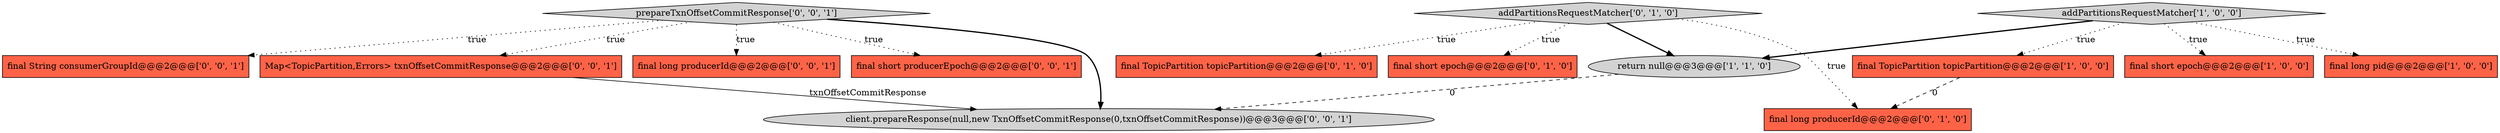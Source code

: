 digraph {
14 [style = filled, label = "final short producerEpoch@@@2@@@['0', '0', '1']", fillcolor = tomato, shape = box image = "AAA0AAABBB3BBB"];
4 [style = filled, label = "final TopicPartition topicPartition@@@2@@@['1', '0', '0']", fillcolor = tomato, shape = box image = "AAA1AAABBB1BBB"];
9 [style = filled, label = "final String consumerGroupId@@@2@@@['0', '0', '1']", fillcolor = tomato, shape = box image = "AAA0AAABBB3BBB"];
5 [style = filled, label = "final TopicPartition topicPartition@@@2@@@['0', '1', '0']", fillcolor = tomato, shape = box image = "AAA0AAABBB2BBB"];
7 [style = filled, label = "final long producerId@@@2@@@['0', '1', '0']", fillcolor = tomato, shape = box image = "AAA1AAABBB2BBB"];
8 [style = filled, label = "addPartitionsRequestMatcher['0', '1', '0']", fillcolor = lightgray, shape = diamond image = "AAA0AAABBB2BBB"];
10 [style = filled, label = "Map<TopicPartition,Errors> txnOffsetCommitResponse@@@2@@@['0', '0', '1']", fillcolor = tomato, shape = box image = "AAA0AAABBB3BBB"];
11 [style = filled, label = "prepareTxnOffsetCommitResponse['0', '0', '1']", fillcolor = lightgray, shape = diamond image = "AAA0AAABBB3BBB"];
12 [style = filled, label = "final long producerId@@@2@@@['0', '0', '1']", fillcolor = tomato, shape = box image = "AAA0AAABBB3BBB"];
2 [style = filled, label = "addPartitionsRequestMatcher['1', '0', '0']", fillcolor = lightgray, shape = diamond image = "AAA0AAABBB1BBB"];
13 [style = filled, label = "client.prepareResponse(null,new TxnOffsetCommitResponse(0,txnOffsetCommitResponse))@@@3@@@['0', '0', '1']", fillcolor = lightgray, shape = ellipse image = "AAA0AAABBB3BBB"];
3 [style = filled, label = "final short epoch@@@2@@@['1', '0', '0']", fillcolor = tomato, shape = box image = "AAA0AAABBB1BBB"];
0 [style = filled, label = "return null@@@3@@@['1', '1', '0']", fillcolor = lightgray, shape = ellipse image = "AAA0AAABBB1BBB"];
1 [style = filled, label = "final long pid@@@2@@@['1', '0', '0']", fillcolor = tomato, shape = box image = "AAA0AAABBB1BBB"];
6 [style = filled, label = "final short epoch@@@2@@@['0', '1', '0']", fillcolor = tomato, shape = box image = "AAA0AAABBB2BBB"];
2->3 [style = dotted, label="true"];
8->0 [style = bold, label=""];
8->7 [style = dotted, label="true"];
11->9 [style = dotted, label="true"];
2->0 [style = bold, label=""];
10->13 [style = solid, label="txnOffsetCommitResponse"];
8->6 [style = dotted, label="true"];
8->5 [style = dotted, label="true"];
2->1 [style = dotted, label="true"];
4->7 [style = dashed, label="0"];
11->10 [style = dotted, label="true"];
0->13 [style = dashed, label="0"];
11->13 [style = bold, label=""];
2->4 [style = dotted, label="true"];
11->12 [style = dotted, label="true"];
11->14 [style = dotted, label="true"];
}
